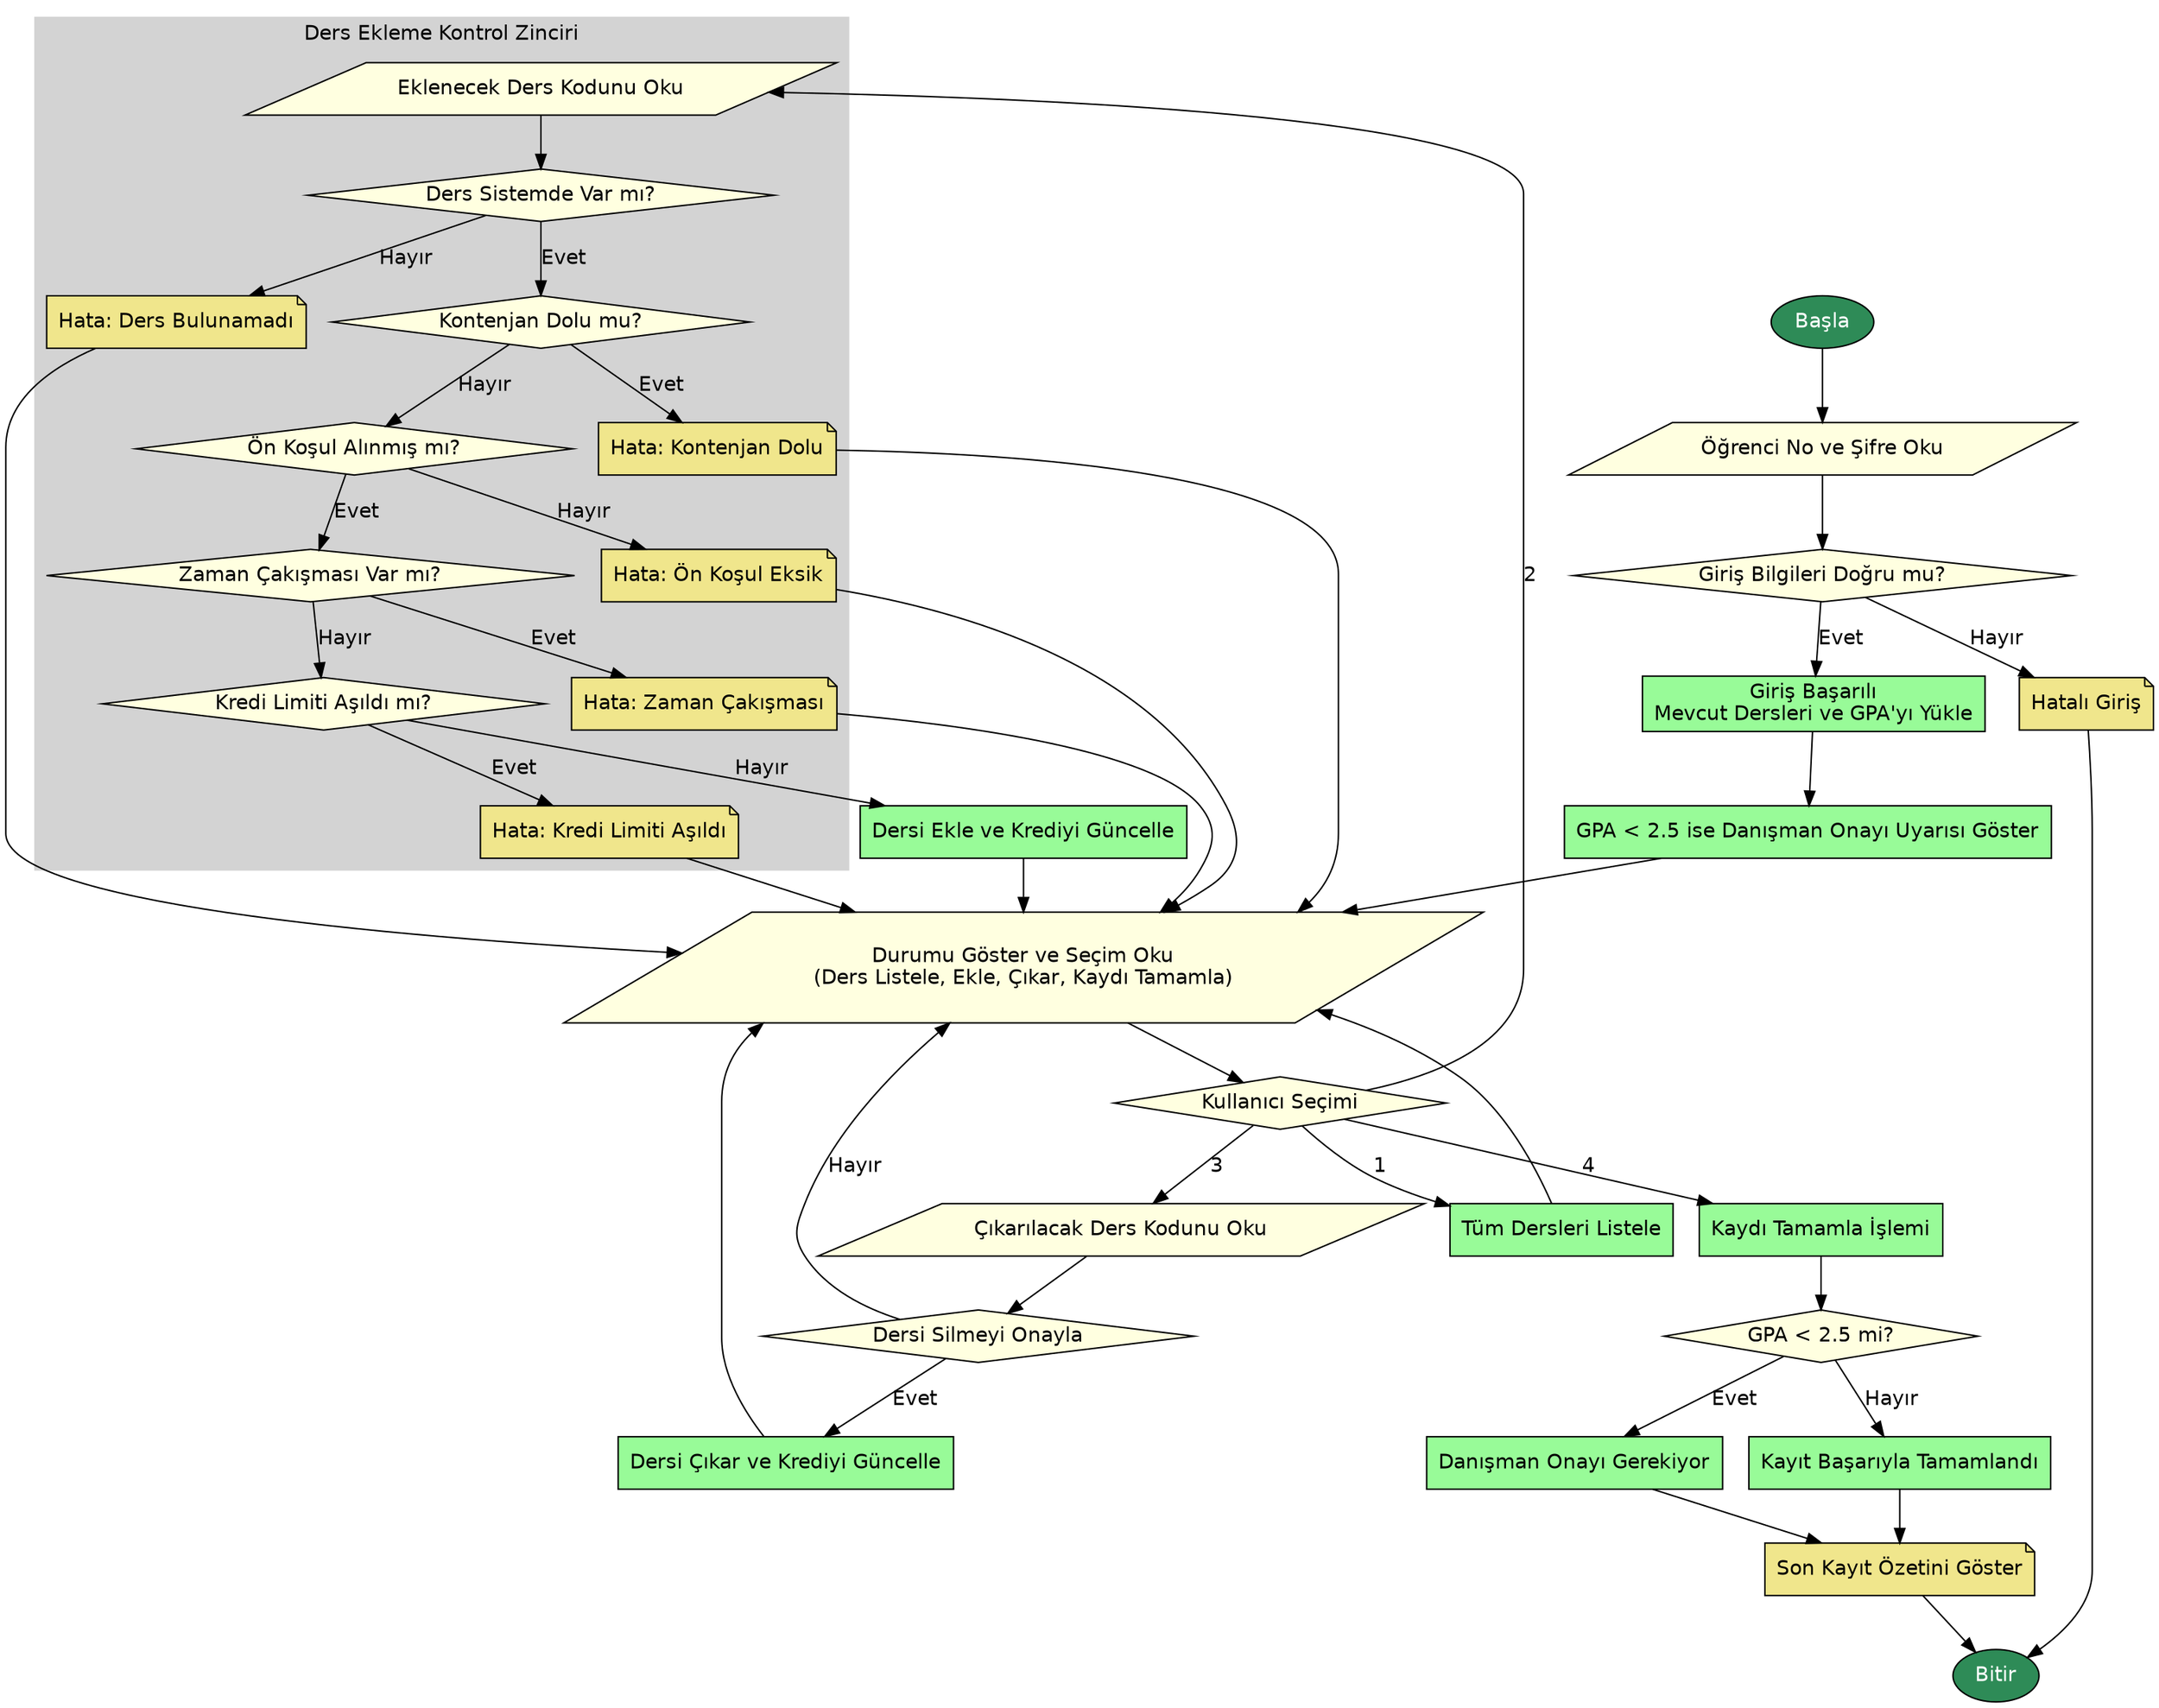 digraph DersKayitSistemi {
    // Grafik ayarları
    rankdir=TD;
    fontname="Helvetica";
    node [style=rounded, fontname="Helvetica"];
    edge [fontname="Helvetica"];

    // Renk ve Stil Tanımları
    node [shape=box];
    
    // Düğüm tanımları
    start [label="Başla", shape=ellipse, style="filled", fillcolor="seagreen", fontcolor="white"];
    stop [label="Bitir", shape=ellipse, style="filled", fillcolor="seagreen", fontcolor="white"];

    login_prompt [label="Öğrenci No ve Şifre Oku", shape=parallelogram, style=filled, fillcolor=lightyellow];
    login_check [label="Giriş Bilgileri Doğru mu?", shape=diamond, style=filled, fillcolor=lightyellow];
    login_fail [label="Hatalı Giriş", shape=note, style=filled, fillcolor=khaki];
    
    login_success [label="Giriş Başarılı\nMevcut Dersleri ve GPA'yı Yükle", style=filled, fillcolor=palegreen];
    gpa_warning [label="GPA < 2.5 ise Danışman Onayı Uyarısı Göster", style=filled, fillcolor=palegreen];
    
    main_menu [label="Durumu Göster ve Seçim Oku\n(Ders Listele, Ekle, Çıkar, Kaydı Tamamla)", shape=parallelogram, style=filled, fillcolor=lightyellow];
    menu_choice [label="Kullanıcı Seçimi", shape=diamond, style=filled, fillcolor=lightyellow];
    
    list_courses [label="Tüm Dersleri Listele", style=filled, fillcolor=palegreen];
    
    remove_course_prompt [label="Çıkarılacak Ders Kodunu Oku", shape=parallelogram, style=filled, fillcolor=lightyellow];
    remove_confirm [label="Dersi Silmeyi Onayla", shape=diamond, style=filled, fillcolor=lightyellow];
    remove_course_process [label="Dersi Çıkar ve Krediyi Güncelle", style=filled, fillcolor=palegreen];
    
    finalize_registration [label="Kaydı Tamamla İşlemi", style=filled, fillcolor=palegreen];
    check_gpa_for_approval [label="GPA < 2.5 mi?", shape=diamond, style=filled, fillcolor=lightyellow];
    needs_advisor_approval [label="Danışman Onayı Gerekiyor", style=filled, fillcolor=palegreen];
    registration_complete [label="Kayıt Başarıyla Tamamlandı", style=filled, fillcolor=palegreen];
    show_summary [label="Son Kayıt Özetini Göster", shape=note, style=filled, fillcolor=khaki];
    
    // Ders Ekleme Kontrollerini Gruplama (Daha Düzenli Görünüm için)
    subgraph cluster_add_course {
        label = "Ders Ekleme Kontrol Zinciri";
        style=filled;
        color=lightgrey;
        node [shape=diamond, style=filled, fillcolor=lightyellow];
        
        add_course_prompt [label="Eklenecek Ders Kodunu Oku", shape=parallelogram];
        check_course_exists [label="Ders Sistemde Var mı?"];
        check_quota [label="Kontenjan Dolu mu?"];
        check_prerequisite [label="Ön Koşul Alınmış mı?"];
        check_conflict [label="Zaman Çakışması Var mı?"];
        check_credit_limit [label="Kredi Limiti Aşıldı mı?"];
        
        // Hata mesajları için farklı bir stil
        node [shape=note, style=filled, fillcolor=khaki];
        error_course_not_found [label="Hata: Ders Bulunamadı"];
        error_quota_full [label="Hata: Kontenjan Dolu"];
        error_prerequisite [label="Hata: Ön Koşul Eksik"];
        error_conflict [label="Hata: Zaman Çakışması"];
        error_credit_limit [label="Hata: Kredi Limiti Aşıldı"];
    }
    
    add_course_success [label="Dersi Ekle ve Krediyi Güncelle", style=filled, fillcolor=palegreen];

    // Akış Bağlantıları
    start -> login_prompt;
    login_prompt -> login_check;
    login_check -> login_fail [label="Hayır"];
    login_fail -> stop;
    login_check -> login_success [label="Evet"];
    
    login_success -> gpa_warning -> main_menu;
    main_menu -> menu_choice;
    
    menu_choice -> list_courses [label="1"];
    list_courses -> main_menu;
    
    menu_choice -> add_course_prompt [label="2"];
    
    menu_choice -> remove_course_prompt [label="3"];
    
    menu_choice -> finalize_registration [label="4"];
    
    // Ders Ekleme Akışı
    add_course_prompt -> check_course_exists;
    check_course_exists -> check_quota [label="Evet"];
    check_course_exists -> error_course_not_found [label="Hayır"];
    error_course_not_found -> main_menu;
    
    check_quota -> check_prerequisite [label="Hayır"];
    check_quota -> error_quota_full [label="Evet"];
    error_quota_full -> main_menu;
    
    check_prerequisite -> check_conflict [label="Evet"];
    check_prerequisite -> error_prerequisite [label="Hayır"];
    error_prerequisite -> main_menu;
    
    check_conflict -> check_credit_limit [label="Hayır"];
    check_conflict -> error_conflict [label="Evet"];
    error_conflict -> main_menu;
    
    check_credit_limit -> add_course_success [label="Hayır"];
    check_credit_limit -> error_credit_limit [label="Evet"];
    error_credit_limit -> main_menu;
    
    add_course_success -> main_menu;
    
    // Ders Çıkarma Akışı
    remove_course_prompt -> remove_confirm;
    remove_confirm -> remove_course_process [label="Evet"];
    remove_confirm -> main_menu [label="Hayır"];
    remove_course_process -> main_menu;
    
    // Kayıt Tamamlama Akışı
    finalize_registration -> check_gpa_for_approval;
    check_gpa_for_approval -> needs_advisor_approval [label="Evet"];
    check_gpa_for_approval -> registration_complete [label="Hayır"];
    needs_advisor_approval -> show_summary;
    registration_complete -> show_summary;
    show_summary -> stop;
}
